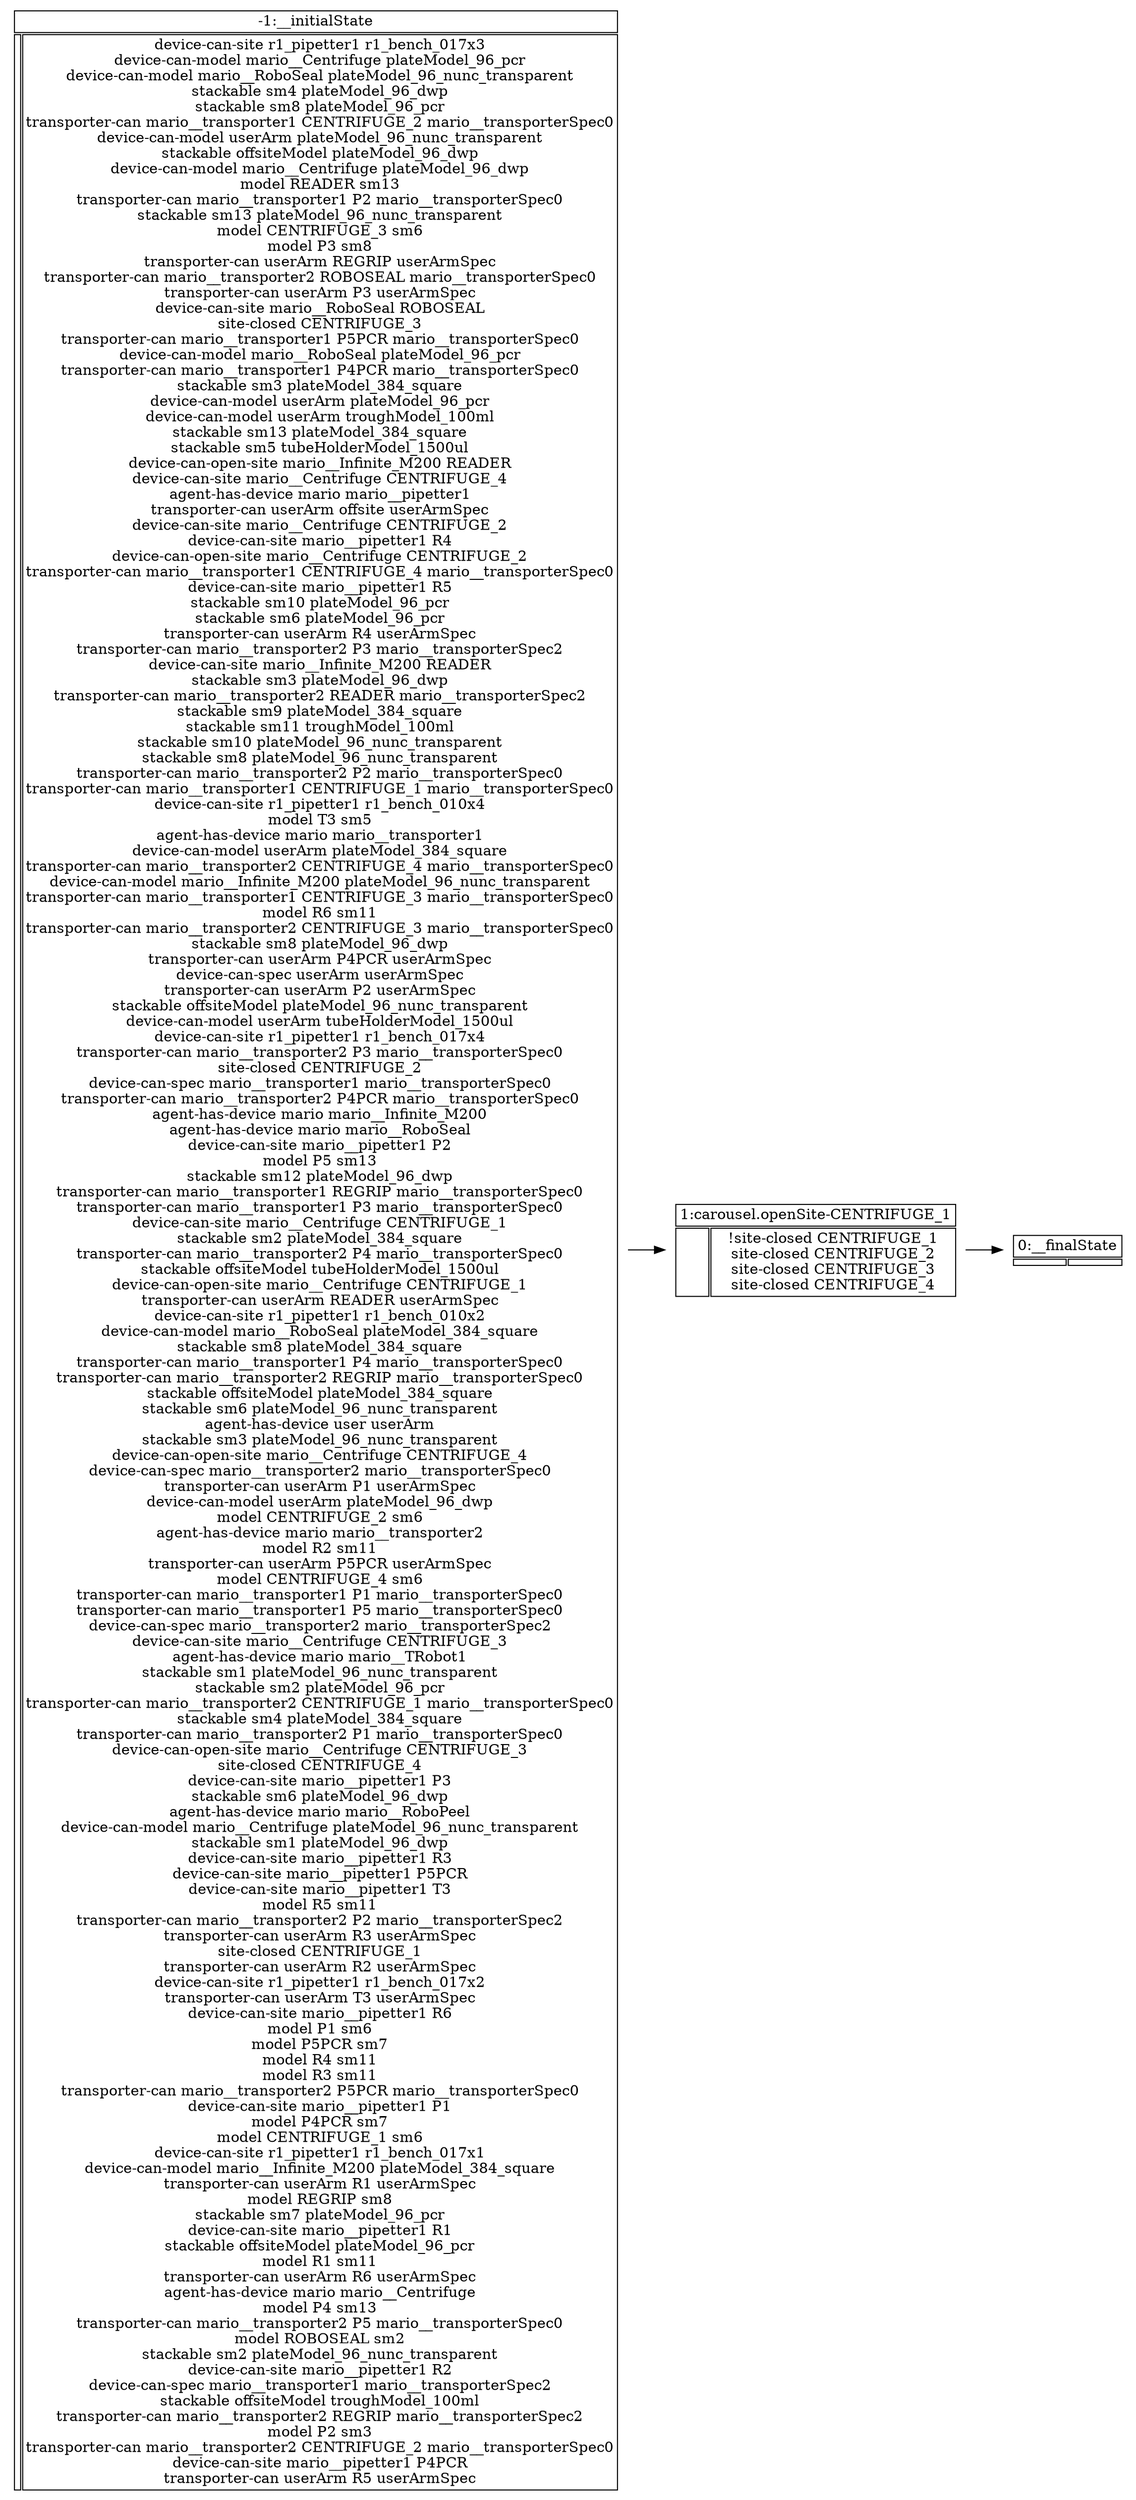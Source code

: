 digraph partialPlan {
	rankdir=LR;
	node [shape=plaintext];
	action0 [label=<<table border="0" cellborder="1"><tr><td colspan="2">-1:__initialState</td></tr><tr><td></td><td>device-can-site r1_pipetter1 r1_bench_017x3<br/>device-can-model mario__Centrifuge plateModel_96_pcr<br/>device-can-model mario__RoboSeal plateModel_96_nunc_transparent<br/>stackable sm4 plateModel_96_dwp<br/>stackable sm8 plateModel_96_pcr<br/>transporter-can mario__transporter1 CENTRIFUGE_2 mario__transporterSpec0<br/>device-can-model userArm plateModel_96_nunc_transparent<br/>stackable offsiteModel plateModel_96_dwp<br/>device-can-model mario__Centrifuge plateModel_96_dwp<br/>model READER sm13<br/>transporter-can mario__transporter1 P2 mario__transporterSpec0<br/>stackable sm13 plateModel_96_nunc_transparent<br/>model CENTRIFUGE_3 sm6<br/>model P3 sm8<br/>transporter-can userArm REGRIP userArmSpec<br/>transporter-can mario__transporter2 ROBOSEAL mario__transporterSpec0<br/>transporter-can userArm P3 userArmSpec<br/>device-can-site mario__RoboSeal ROBOSEAL<br/>site-closed CENTRIFUGE_3<br/>transporter-can mario__transporter1 P5PCR mario__transporterSpec0<br/>device-can-model mario__RoboSeal plateModel_96_pcr<br/>transporter-can mario__transporter1 P4PCR mario__transporterSpec0<br/>stackable sm3 plateModel_384_square<br/>device-can-model userArm plateModel_96_pcr<br/>device-can-model userArm troughModel_100ml<br/>stackable sm13 plateModel_384_square<br/>stackable sm5 tubeHolderModel_1500ul<br/>device-can-open-site mario__Infinite_M200 READER<br/>device-can-site mario__Centrifuge CENTRIFUGE_4<br/>agent-has-device mario mario__pipetter1<br/>transporter-can userArm offsite userArmSpec<br/>device-can-site mario__Centrifuge CENTRIFUGE_2<br/>device-can-site mario__pipetter1 R4<br/>device-can-open-site mario__Centrifuge CENTRIFUGE_2<br/>transporter-can mario__transporter1 CENTRIFUGE_4 mario__transporterSpec0<br/>device-can-site mario__pipetter1 R5<br/>stackable sm10 plateModel_96_pcr<br/>stackable sm6 plateModel_96_pcr<br/>transporter-can userArm R4 userArmSpec<br/>transporter-can mario__transporter2 P3 mario__transporterSpec2<br/>device-can-site mario__Infinite_M200 READER<br/>stackable sm3 plateModel_96_dwp<br/>transporter-can mario__transporter2 READER mario__transporterSpec2<br/>stackable sm9 plateModel_384_square<br/>stackable sm11 troughModel_100ml<br/>stackable sm10 plateModel_96_nunc_transparent<br/>stackable sm8 plateModel_96_nunc_transparent<br/>transporter-can mario__transporter2 P2 mario__transporterSpec0<br/>transporter-can mario__transporter1 CENTRIFUGE_1 mario__transporterSpec0<br/>device-can-site r1_pipetter1 r1_bench_010x4<br/>model T3 sm5<br/>agent-has-device mario mario__transporter1<br/>device-can-model userArm plateModel_384_square<br/>transporter-can mario__transporter2 CENTRIFUGE_4 mario__transporterSpec0<br/>device-can-model mario__Infinite_M200 plateModel_96_nunc_transparent<br/>transporter-can mario__transporter1 CENTRIFUGE_3 mario__transporterSpec0<br/>model R6 sm11<br/>transporter-can mario__transporter2 CENTRIFUGE_3 mario__transporterSpec0<br/>stackable sm8 plateModel_96_dwp<br/>transporter-can userArm P4PCR userArmSpec<br/>device-can-spec userArm userArmSpec<br/>transporter-can userArm P2 userArmSpec<br/>stackable offsiteModel plateModel_96_nunc_transparent<br/>device-can-model userArm tubeHolderModel_1500ul<br/>device-can-site r1_pipetter1 r1_bench_017x4<br/>transporter-can mario__transporter2 P3 mario__transporterSpec0<br/>site-closed CENTRIFUGE_2<br/>device-can-spec mario__transporter1 mario__transporterSpec0<br/>transporter-can mario__transporter2 P4PCR mario__transporterSpec0<br/>agent-has-device mario mario__Infinite_M200<br/>agent-has-device mario mario__RoboSeal<br/>device-can-site mario__pipetter1 P2<br/>model P5 sm13<br/>stackable sm12 plateModel_96_dwp<br/>transporter-can mario__transporter1 REGRIP mario__transporterSpec0<br/>transporter-can mario__transporter1 P3 mario__transporterSpec0<br/>device-can-site mario__Centrifuge CENTRIFUGE_1<br/>stackable sm2 plateModel_384_square<br/>transporter-can mario__transporter2 P4 mario__transporterSpec0<br/>stackable offsiteModel tubeHolderModel_1500ul<br/>device-can-open-site mario__Centrifuge CENTRIFUGE_1<br/>transporter-can userArm READER userArmSpec<br/>device-can-site r1_pipetter1 r1_bench_010x2<br/>device-can-model mario__RoboSeal plateModel_384_square<br/>stackable sm8 plateModel_384_square<br/>transporter-can mario__transporter1 P4 mario__transporterSpec0<br/>transporter-can mario__transporter2 REGRIP mario__transporterSpec0<br/>stackable offsiteModel plateModel_384_square<br/>stackable sm6 plateModel_96_nunc_transparent<br/>agent-has-device user userArm<br/>stackable sm3 plateModel_96_nunc_transparent<br/>device-can-open-site mario__Centrifuge CENTRIFUGE_4<br/>device-can-spec mario__transporter2 mario__transporterSpec0<br/>transporter-can userArm P1 userArmSpec<br/>device-can-model userArm plateModel_96_dwp<br/>model CENTRIFUGE_2 sm6<br/>agent-has-device mario mario__transporter2<br/>model R2 sm11<br/>transporter-can userArm P5PCR userArmSpec<br/>model CENTRIFUGE_4 sm6<br/>transporter-can mario__transporter1 P1 mario__transporterSpec0<br/>transporter-can mario__transporter1 P5 mario__transporterSpec0<br/>device-can-spec mario__transporter2 mario__transporterSpec2<br/>device-can-site mario__Centrifuge CENTRIFUGE_3<br/>agent-has-device mario mario__TRobot1<br/>stackable sm1 plateModel_96_nunc_transparent<br/>stackable sm2 plateModel_96_pcr<br/>transporter-can mario__transporter2 CENTRIFUGE_1 mario__transporterSpec0<br/>stackable sm4 plateModel_384_square<br/>transporter-can mario__transporter2 P1 mario__transporterSpec0<br/>device-can-open-site mario__Centrifuge CENTRIFUGE_3<br/>site-closed CENTRIFUGE_4<br/>device-can-site mario__pipetter1 P3<br/>stackable sm6 plateModel_96_dwp<br/>agent-has-device mario mario__RoboPeel<br/>device-can-model mario__Centrifuge plateModel_96_nunc_transparent<br/>stackable sm1 plateModel_96_dwp<br/>device-can-site mario__pipetter1 R3<br/>device-can-site mario__pipetter1 P5PCR<br/>device-can-site mario__pipetter1 T3<br/>model R5 sm11<br/>transporter-can mario__transporter2 P2 mario__transporterSpec2<br/>transporter-can userArm R3 userArmSpec<br/>site-closed CENTRIFUGE_1<br/>transporter-can userArm R2 userArmSpec<br/>device-can-site r1_pipetter1 r1_bench_017x2<br/>transporter-can userArm T3 userArmSpec<br/>device-can-site mario__pipetter1 R6<br/>model P1 sm6<br/>model P5PCR sm7<br/>model R4 sm11<br/>model R3 sm11<br/>transporter-can mario__transporter2 P5PCR mario__transporterSpec0<br/>device-can-site mario__pipetter1 P1<br/>model P4PCR sm7<br/>model CENTRIFUGE_1 sm6<br/>device-can-site r1_pipetter1 r1_bench_017x1<br/>device-can-model mario__Infinite_M200 plateModel_384_square<br/>transporter-can userArm R1 userArmSpec<br/>model REGRIP sm8<br/>stackable sm7 plateModel_96_pcr<br/>device-can-site mario__pipetter1 R1<br/>stackable offsiteModel plateModel_96_pcr<br/>model R1 sm11<br/>transporter-can userArm R6 userArmSpec<br/>agent-has-device mario mario__Centrifuge<br/>model P4 sm13<br/>transporter-can mario__transporter2 P5 mario__transporterSpec0<br/>model ROBOSEAL sm2<br/>stackable sm2 plateModel_96_nunc_transparent<br/>device-can-site mario__pipetter1 R2<br/>device-can-spec mario__transporter1 mario__transporterSpec2<br/>stackable offsiteModel troughModel_100ml<br/>transporter-can mario__transporter2 REGRIP mario__transporterSpec2<br/>model P2 sm3<br/>transporter-can mario__transporter2 CENTRIFUGE_2 mario__transporterSpec0<br/>device-can-site mario__pipetter1 P4PCR<br/>transporter-can userArm R5 userArmSpec</td></tr></table>>];
	action1 [label=<<table border="0" cellborder="1"><tr><td colspan="2">0:__finalState</td></tr><tr><td></td><td></td></tr></table>>];
	action2 [label=<<table border="0" cellborder="1"><tr><td colspan="2">1:carousel.openSite-CENTRIFUGE_1</td></tr><tr><td></td><td>!site-closed CENTRIFUGE_1<br/>site-closed CENTRIFUGE_2<br/>site-closed CENTRIFUGE_3<br/>site-closed CENTRIFUGE_4</td></tr></table>>];
	action2 -> action1;
	action0 -> action2;
}